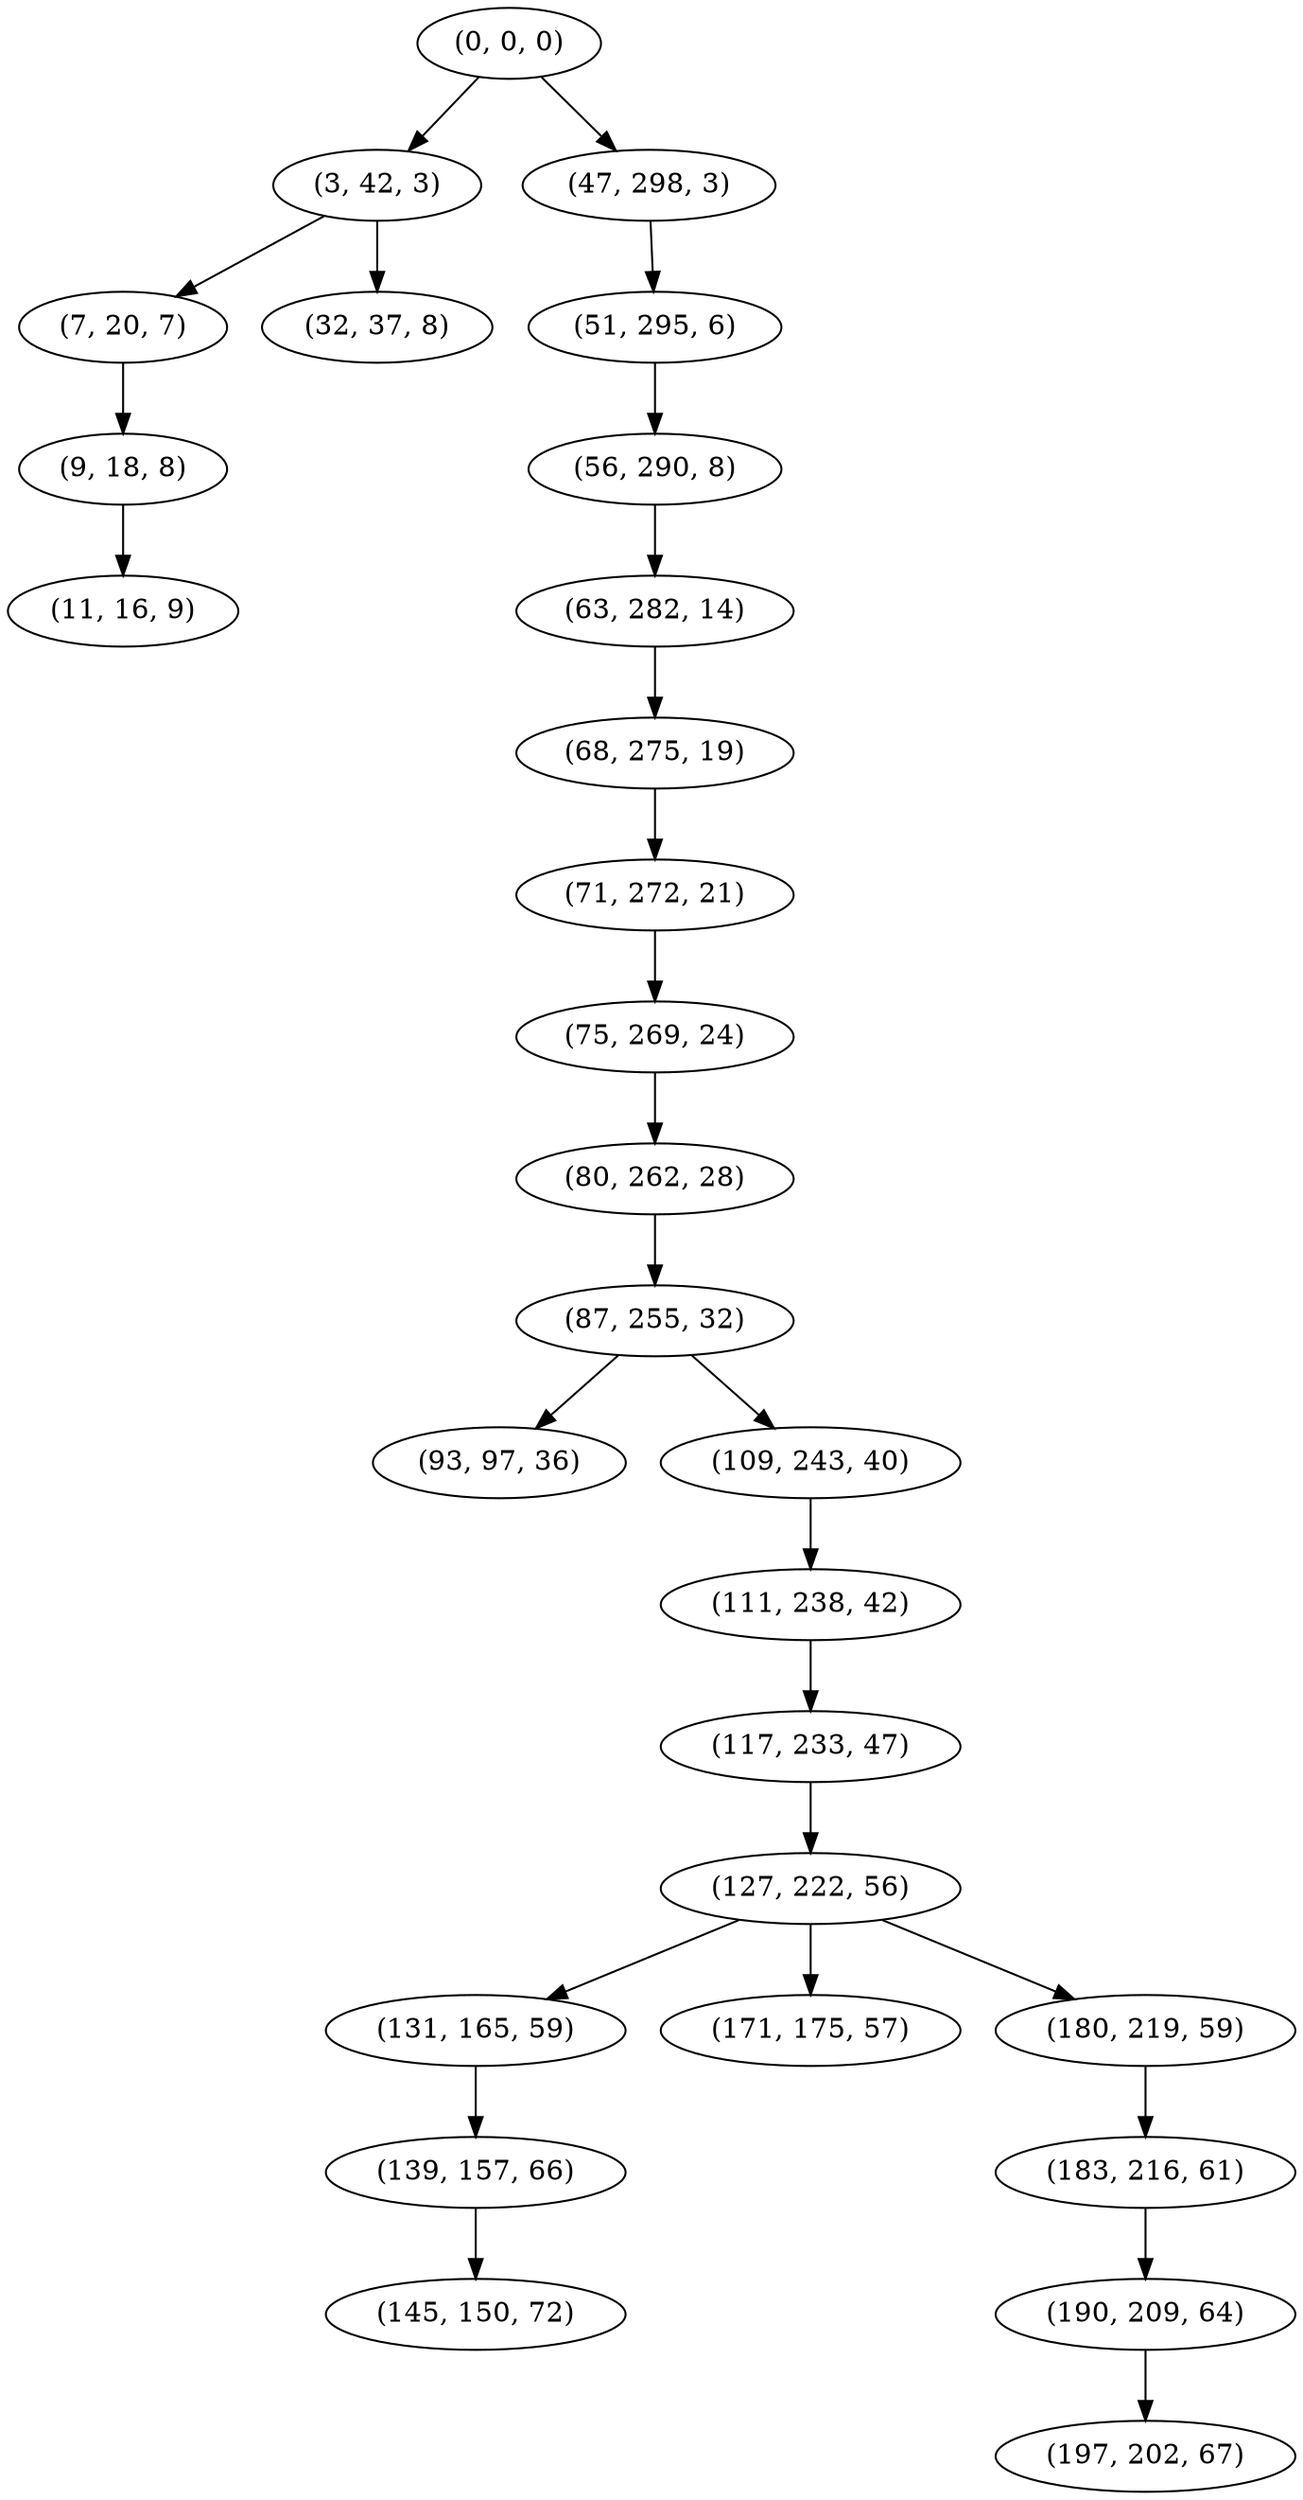 digraph tree {
    "(0, 0, 0)";
    "(3, 42, 3)";
    "(7, 20, 7)";
    "(9, 18, 8)";
    "(11, 16, 9)";
    "(32, 37, 8)";
    "(47, 298, 3)";
    "(51, 295, 6)";
    "(56, 290, 8)";
    "(63, 282, 14)";
    "(68, 275, 19)";
    "(71, 272, 21)";
    "(75, 269, 24)";
    "(80, 262, 28)";
    "(87, 255, 32)";
    "(93, 97, 36)";
    "(109, 243, 40)";
    "(111, 238, 42)";
    "(117, 233, 47)";
    "(127, 222, 56)";
    "(131, 165, 59)";
    "(139, 157, 66)";
    "(145, 150, 72)";
    "(171, 175, 57)";
    "(180, 219, 59)";
    "(183, 216, 61)";
    "(190, 209, 64)";
    "(197, 202, 67)";
    "(0, 0, 0)" -> "(3, 42, 3)";
    "(0, 0, 0)" -> "(47, 298, 3)";
    "(3, 42, 3)" -> "(7, 20, 7)";
    "(3, 42, 3)" -> "(32, 37, 8)";
    "(7, 20, 7)" -> "(9, 18, 8)";
    "(9, 18, 8)" -> "(11, 16, 9)";
    "(47, 298, 3)" -> "(51, 295, 6)";
    "(51, 295, 6)" -> "(56, 290, 8)";
    "(56, 290, 8)" -> "(63, 282, 14)";
    "(63, 282, 14)" -> "(68, 275, 19)";
    "(68, 275, 19)" -> "(71, 272, 21)";
    "(71, 272, 21)" -> "(75, 269, 24)";
    "(75, 269, 24)" -> "(80, 262, 28)";
    "(80, 262, 28)" -> "(87, 255, 32)";
    "(87, 255, 32)" -> "(93, 97, 36)";
    "(87, 255, 32)" -> "(109, 243, 40)";
    "(109, 243, 40)" -> "(111, 238, 42)";
    "(111, 238, 42)" -> "(117, 233, 47)";
    "(117, 233, 47)" -> "(127, 222, 56)";
    "(127, 222, 56)" -> "(131, 165, 59)";
    "(127, 222, 56)" -> "(171, 175, 57)";
    "(127, 222, 56)" -> "(180, 219, 59)";
    "(131, 165, 59)" -> "(139, 157, 66)";
    "(139, 157, 66)" -> "(145, 150, 72)";
    "(180, 219, 59)" -> "(183, 216, 61)";
    "(183, 216, 61)" -> "(190, 209, 64)";
    "(190, 209, 64)" -> "(197, 202, 67)";
}
